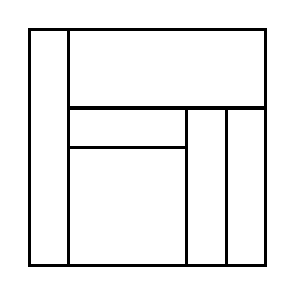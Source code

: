 \begin{tikzpicture}[very thick, scale=.5]
    \draw (0,0) rectangle (1,6);
    \draw (1,4) rectangle (6,6);
    \draw (1,3) rectangle (4,4);
    \draw (1,0) rectangle (4,3);
    \draw (4,0) rectangle (5,4);
    \draw (5,0) rectangle (6,4);
\end{tikzpicture}
